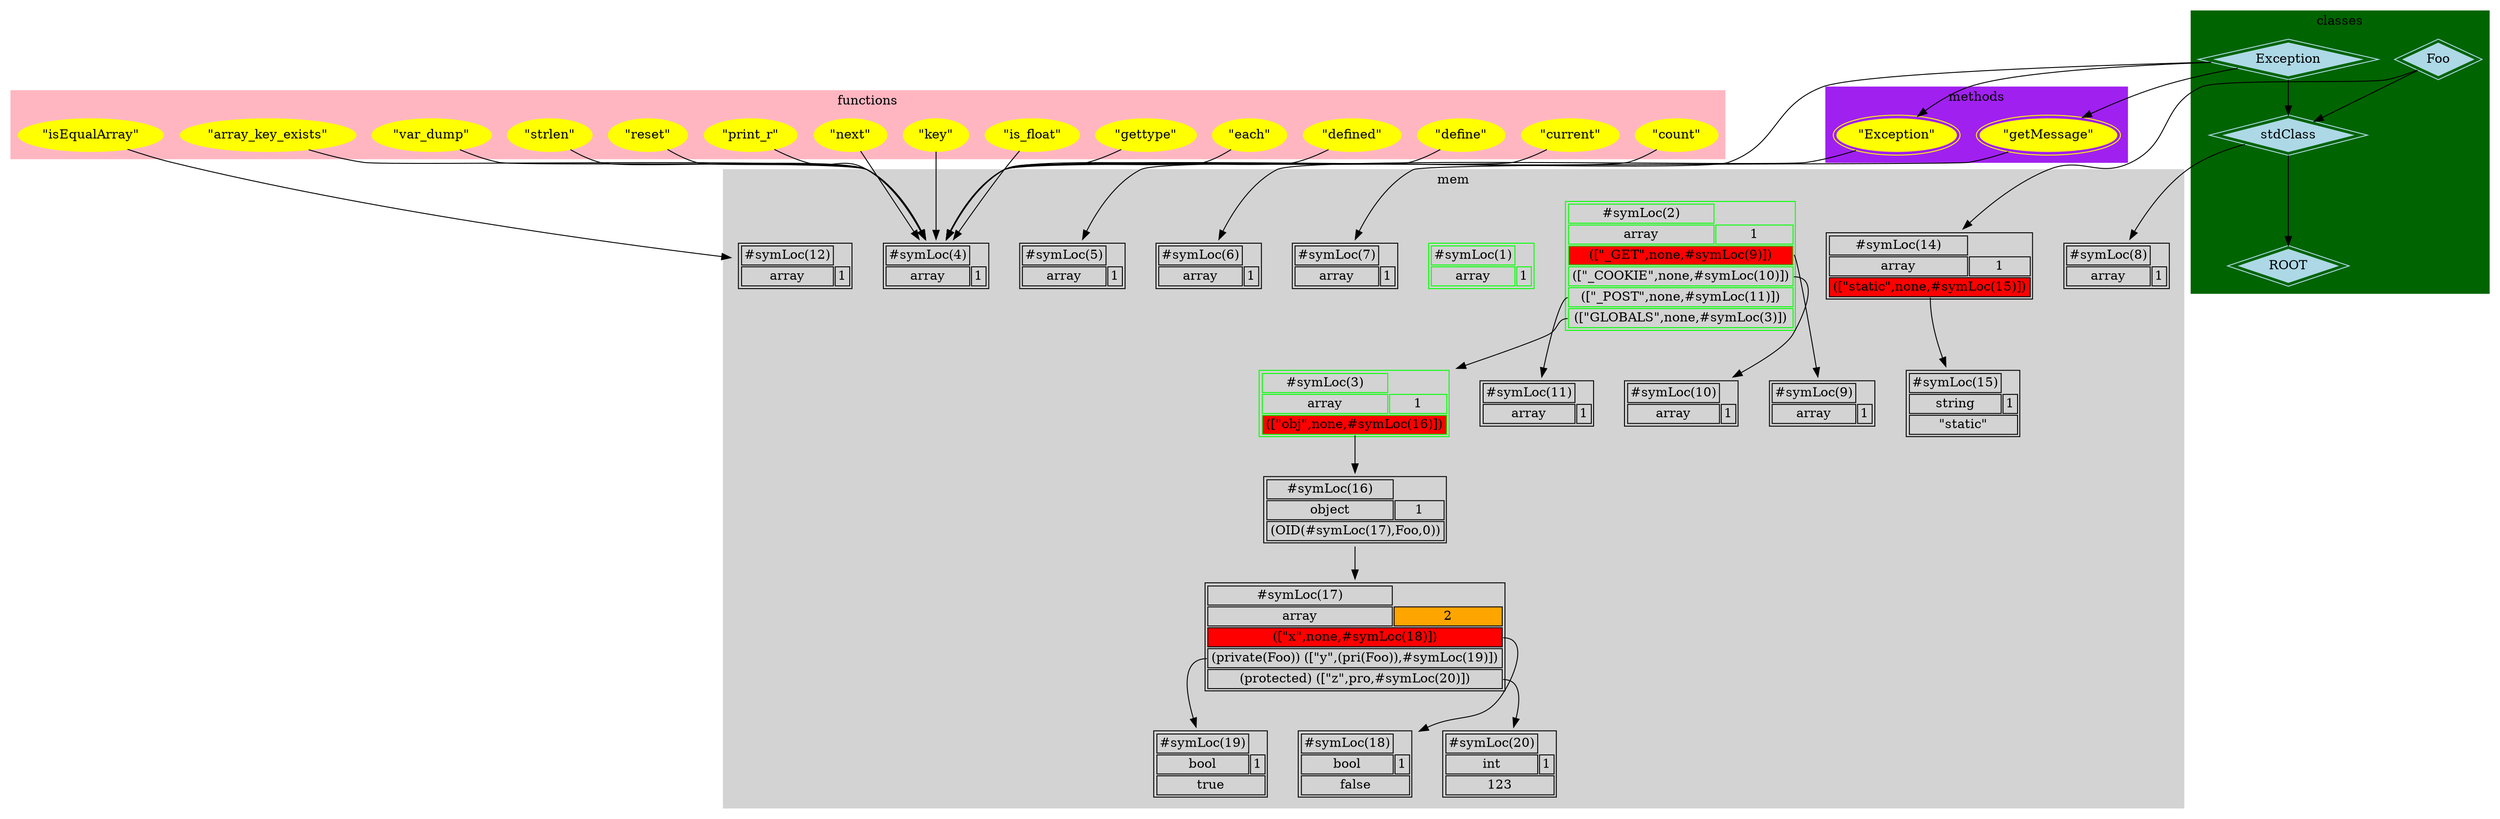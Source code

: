 digraph G {
subgraph cluster_mem {
style=filled;
color=lightgrey;
label = "mem"; 
19
[
shape=none
label = <<table>
<tr><td>#symLoc(19)</td></tr>
<tr><td>bool</td><td>1</td></tr>
<tr><td COLSPAN="2">true</td></tr>
</table>>
]
17
[
shape=none
label = <<table>
<tr><td>#symLoc(17)</td></tr>
<tr><td>array</td><td bgcolor="orange" >2</td></tr>
<tr><td port="x" COLSPAN="2" bgcolor="red">(["x",none,#symLoc(18)])</td></tr>
<tr><td port="y" COLSPAN="2" >(private(Foo)) (["y",(pri(Foo)),#symLoc(19)])</td></tr>
<tr><td port="z" COLSPAN="2" >(protected) (["z",pro,#symLoc(20)])</td></tr>
</table>>
]
17:x -> 18;
17:y -> 19;
17:z -> 20;
18
[
shape=none
label = <<table>
<tr><td>#symLoc(18)</td></tr>
<tr><td>bool</td><td>1</td></tr>
<tr><td COLSPAN="2">false</td></tr>
</table>>
]
15
[
shape=none
label = <<table>
<tr><td>#symLoc(15)</td></tr>
<tr><td>string</td><td>1</td></tr>
<tr><td COLSPAN="2">"static"</td></tr>
</table>>
]
16
[
shape=none
label = <<table>
<tr><td>#symLoc(16)</td></tr>
<tr><td>object</td><td>1</td></tr>
<tr><td COLSPAN="2">(OID(#symLoc(17),Foo,0))</td></tr>
</table>>
]
16 -> 17;
14
[
shape=none
label = <<table>
<tr><td>#symLoc(14)</td></tr>
<tr><td>array</td><td>1</td></tr>
<tr><td port="static" COLSPAN="2" bgcolor="red">(["static",none,#symLoc(15)])</td></tr>
</table>>
]
14:static -> 15;
11
[
shape=none
label = <<table>
<tr><td>#symLoc(11)</td></tr>
<tr><td>array</td><td>1</td></tr>
</table>>
]
12
[
shape=none
label = <<table>
<tr><td>#symLoc(12)</td></tr>
<tr><td>array</td><td>1</td></tr>
</table>>
]
3
[
shape=none
color=green
label = <<table>
<tr><td>#symLoc(3)</td></tr>
<tr><td>array</td><td>1</td></tr>
<tr><td port="obj" COLSPAN="2" bgcolor="red">(["obj",none,#symLoc(16)])</td></tr>
</table>>
]
3:obj -> 16;
20
[
shape=none
label = <<table>
<tr><td>#symLoc(20)</td></tr>
<tr><td>int</td><td>1</td></tr>
<tr><td COLSPAN="2">123</td></tr>
</table>>
]
2
[
shape=none
color=green
label = <<table>
<tr><td>#symLoc(2)</td></tr>
<tr><td>array</td><td>1</td></tr>
<tr><td port="_GET" COLSPAN="2" bgcolor="red">(["_GET",none,#symLoc(9)])</td></tr>
<tr><td port="_COOKIE" COLSPAN="2" >(["_COOKIE",none,#symLoc(10)])</td></tr>
<tr><td port="_POST" COLSPAN="2" >(["_POST",none,#symLoc(11)])</td></tr>
<tr><td port="GLOBALS" COLSPAN="2" >(["GLOBALS",none,#symLoc(3)])</td></tr>
</table>>
]
2:_GET -> 9;
2:_COOKIE -> 10;
2:_POST -> 11;
2:GLOBALS -> 3;
1
[
shape=none
color=green
label = <<table>
<tr><td>#symLoc(1)</td></tr>
<tr><td>array</td><td>1</td></tr>
</table>>
]
10
[
shape=none
label = <<table>
<tr><td>#symLoc(10)</td></tr>
<tr><td>array</td><td>1</td></tr>
</table>>
]
7
[
shape=none
label = <<table>
<tr><td>#symLoc(7)</td></tr>
<tr><td>array</td><td>1</td></tr>
</table>>
]
6
[
shape=none
label = <<table>
<tr><td>#symLoc(6)</td></tr>
<tr><td>array</td><td>1</td></tr>
</table>>
]
5
[
shape=none
label = <<table>
<tr><td>#symLoc(5)</td></tr>
<tr><td>array</td><td>1</td></tr>
</table>>
]
4
[
shape=none
label = <<table>
<tr><td>#symLoc(4)</td></tr>
<tr><td>array</td><td>1</td></tr>
</table>>
]
9
[
shape=none
label = <<table>
<tr><td>#symLoc(9)</td></tr>
<tr><td>array</td><td>1</td></tr>
</table>>
]
8
[
shape=none
label = <<table>
<tr><td>#symLoc(8)</td></tr>
<tr><td>array</td><td>1</td></tr>
</table>>
]
}
subgraph cluster_functions {
style=filled;
color=lightpink;
label = "functions"; 
node [style=filled,color=yellow];
"\"array_key_exists\"";
"\"count\"";
"\"current\"";
"\"define\"";
"\"defined\"";
"\"each\"";
"\"gettype\"";
"\"isEqualArray\"";
"\"is_float\"";
"\"key\"";
"\"next\"";
"\"print_r\"";
"\"reset\"";
"\"strlen\"";
"\"var_dump\"";
"\"array_key_exists\"" -> 4;
"\"count\"" -> 4;
"\"current\"" -> 4;
"\"define\"" -> 4;
"\"defined\"" -> 4;
"\"each\"" -> 4;
"\"gettype\"" -> 4;
"\"isEqualArray\"" -> 12;
"\"is_float\"" -> 4;
"\"key\"" -> 4;
"\"next\"" -> 4;
"\"print_r\"" -> 4;
"\"reset\"" -> 4;
"\"strlen\"" -> 4;
"\"var_dump\"" -> 4;
}
subgraph cluster_classes {
style=filled;
color=darkgreen;
label = "classes";
node [shape=diamond, peripheries=2, style=filled,color=lightblue];
Exception -> stdClass;
Exception -> 5;
Foo -> stdClass;
Foo -> 14;
stdClass -> ROOT;
stdClass -> 8;
}
subgraph cluster_methods {
style=filled;
color=purple;
label = "methods";
node [shape=ellipse, peripheries=2, style=filled,color=yellow];
Exception -> "\"Exception\"";
"\"Exception\"" ->6;
Exception -> "\"getMessage\"";
"\"getMessage\"" ->7;
}
}
